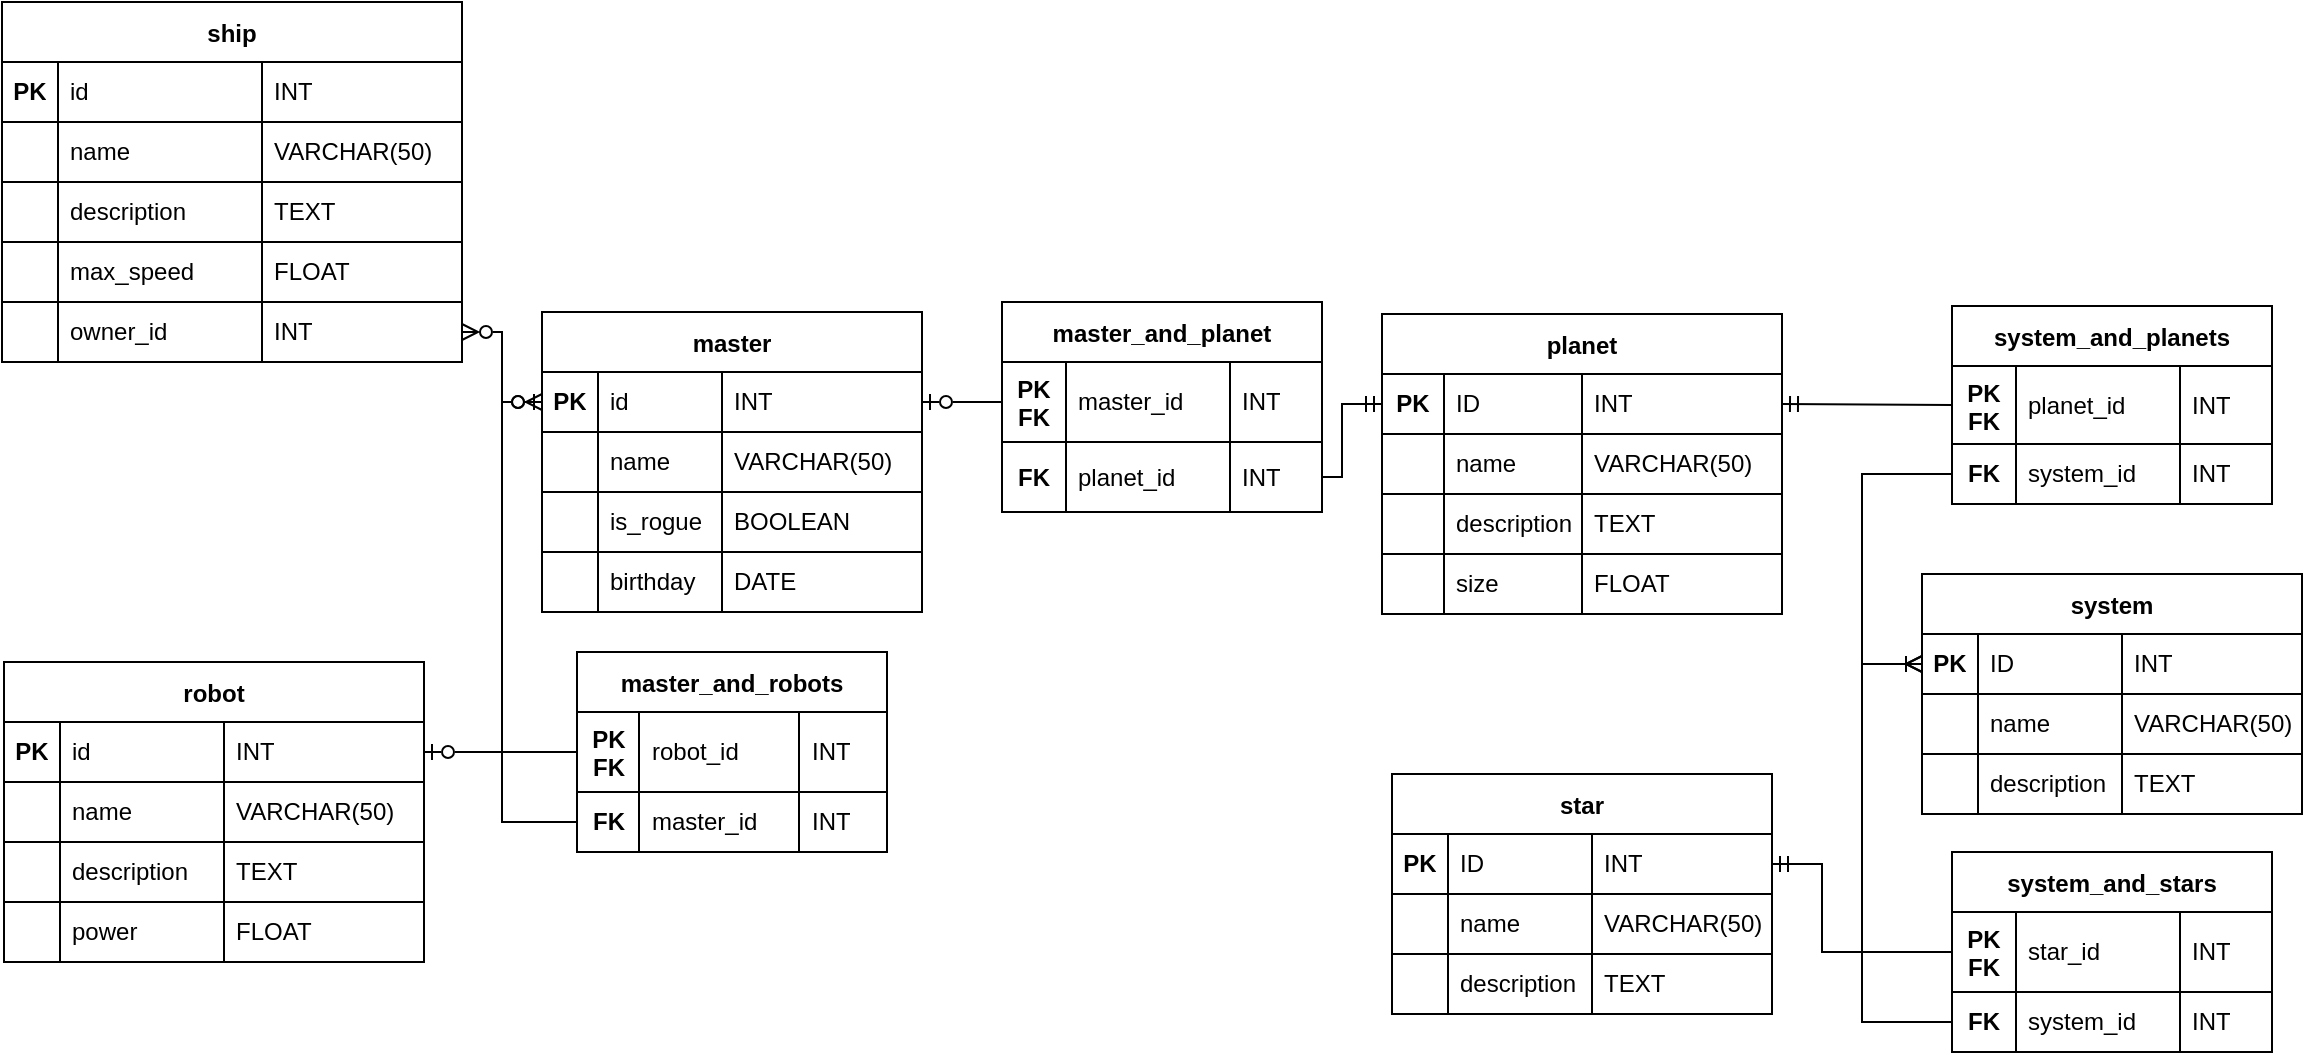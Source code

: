 <mxfile version="26.0.16">
  <diagram name="Страница — 1" id="Dyc9uZItvnkhbf1H31CV">
    <mxGraphModel dx="811" dy="464" grid="1" gridSize="10" guides="1" tooltips="1" connect="1" arrows="1" fold="1" page="1" pageScale="1" pageWidth="1169" pageHeight="827" math="0" shadow="0">
      <root>
        <mxCell id="0" />
        <mxCell id="1" parent="0" />
        <mxCell id="1ce1A6Kk2NcEtQcKMsXU-1" value="ship" style="shape=table;startSize=30;container=1;collapsible=0;childLayout=tableLayout;strokeColor=default;fontSize=12;fontStyle=1" vertex="1" parent="1">
          <mxGeometry x="10" y="135" width="230" height="180" as="geometry" />
        </mxCell>
        <mxCell id="1ce1A6Kk2NcEtQcKMsXU-2" value="" style="shape=tableRow;horizontal=0;startSize=0;swimlaneHead=0;swimlaneBody=0;strokeColor=inherit;top=0;left=0;bottom=0;right=0;collapsible=0;dropTarget=0;fillColor=none;points=[[0,0.5],[1,0.5]];portConstraint=eastwest;fontSize=16;" vertex="1" parent="1ce1A6Kk2NcEtQcKMsXU-1">
          <mxGeometry y="30" width="230" height="30" as="geometry" />
        </mxCell>
        <mxCell id="1ce1A6Kk2NcEtQcKMsXU-3" value="&lt;font&gt;&lt;b&gt;PK&lt;/b&gt;&lt;/font&gt;" style="shape=partialRectangle;html=1;whiteSpace=wrap;connectable=0;strokeColor=inherit;overflow=hidden;fillColor=none;top=0;left=0;bottom=0;right=0;pointerEvents=1;fontSize=12;align=center;spacing=6;" vertex="1" parent="1ce1A6Kk2NcEtQcKMsXU-2">
          <mxGeometry width="28" height="30" as="geometry">
            <mxRectangle width="28" height="30" as="alternateBounds" />
          </mxGeometry>
        </mxCell>
        <mxCell id="1ce1A6Kk2NcEtQcKMsXU-4" value="&lt;font&gt;id&lt;/font&gt;" style="shape=partialRectangle;html=1;whiteSpace=wrap;connectable=0;strokeColor=inherit;overflow=hidden;fillColor=none;top=0;left=0;bottom=0;right=0;pointerEvents=1;fontSize=12;align=left;spacingTop=0;spacing=6;" vertex="1" parent="1ce1A6Kk2NcEtQcKMsXU-2">
          <mxGeometry x="28" width="102" height="30" as="geometry">
            <mxRectangle width="102" height="30" as="alternateBounds" />
          </mxGeometry>
        </mxCell>
        <mxCell id="1ce1A6Kk2NcEtQcKMsXU-5" value="INT" style="shape=partialRectangle;html=1;whiteSpace=wrap;connectable=0;strokeColor=inherit;overflow=hidden;fillColor=none;top=0;left=0;bottom=0;right=0;pointerEvents=1;fontSize=12;align=left;spacing=6;" vertex="1" parent="1ce1A6Kk2NcEtQcKMsXU-2">
          <mxGeometry x="130" width="100" height="30" as="geometry">
            <mxRectangle width="100" height="30" as="alternateBounds" />
          </mxGeometry>
        </mxCell>
        <mxCell id="1ce1A6Kk2NcEtQcKMsXU-6" value="" style="shape=tableRow;horizontal=0;startSize=0;swimlaneHead=0;swimlaneBody=0;strokeColor=inherit;top=0;left=0;bottom=0;right=0;collapsible=0;dropTarget=0;fillColor=none;points=[[0,0.5],[1,0.5]];portConstraint=eastwest;fontSize=16;" vertex="1" parent="1ce1A6Kk2NcEtQcKMsXU-1">
          <mxGeometry y="60" width="230" height="30" as="geometry" />
        </mxCell>
        <mxCell id="1ce1A6Kk2NcEtQcKMsXU-7" value="" style="shape=partialRectangle;html=1;whiteSpace=wrap;connectable=0;strokeColor=inherit;overflow=hidden;fillColor=none;top=0;left=0;bottom=0;right=0;pointerEvents=1;fontSize=12;align=left;spacing=6;" vertex="1" parent="1ce1A6Kk2NcEtQcKMsXU-6">
          <mxGeometry width="28" height="30" as="geometry">
            <mxRectangle width="28" height="30" as="alternateBounds" />
          </mxGeometry>
        </mxCell>
        <mxCell id="1ce1A6Kk2NcEtQcKMsXU-8" value="name" style="shape=partialRectangle;html=1;whiteSpace=wrap;connectable=0;strokeColor=inherit;overflow=hidden;fillColor=none;top=0;left=0;bottom=0;right=0;pointerEvents=1;fontSize=12;align=left;spacing=6;" vertex="1" parent="1ce1A6Kk2NcEtQcKMsXU-6">
          <mxGeometry x="28" width="102" height="30" as="geometry">
            <mxRectangle width="102" height="30" as="alternateBounds" />
          </mxGeometry>
        </mxCell>
        <mxCell id="1ce1A6Kk2NcEtQcKMsXU-9" value="VARCHAR(50)" style="shape=partialRectangle;html=1;whiteSpace=wrap;connectable=0;strokeColor=inherit;overflow=hidden;fillColor=none;top=0;left=0;bottom=0;right=0;pointerEvents=1;fontSize=12;align=left;spacing=6;" vertex="1" parent="1ce1A6Kk2NcEtQcKMsXU-6">
          <mxGeometry x="130" width="100" height="30" as="geometry">
            <mxRectangle width="100" height="30" as="alternateBounds" />
          </mxGeometry>
        </mxCell>
        <mxCell id="1ce1A6Kk2NcEtQcKMsXU-10" value="" style="shape=tableRow;horizontal=0;startSize=0;swimlaneHead=0;swimlaneBody=0;strokeColor=inherit;top=0;left=0;bottom=0;right=0;collapsible=0;dropTarget=0;fillColor=none;points=[[0,0.5],[1,0.5]];portConstraint=eastwest;fontSize=16;" vertex="1" parent="1ce1A6Kk2NcEtQcKMsXU-1">
          <mxGeometry y="90" width="230" height="30" as="geometry" />
        </mxCell>
        <mxCell id="1ce1A6Kk2NcEtQcKMsXU-11" value="" style="shape=partialRectangle;html=1;whiteSpace=wrap;connectable=0;strokeColor=inherit;overflow=hidden;fillColor=none;top=0;left=0;bottom=0;right=0;pointerEvents=1;fontSize=12;align=left;spacing=6;" vertex="1" parent="1ce1A6Kk2NcEtQcKMsXU-10">
          <mxGeometry width="28" height="30" as="geometry">
            <mxRectangle width="28" height="30" as="alternateBounds" />
          </mxGeometry>
        </mxCell>
        <mxCell id="1ce1A6Kk2NcEtQcKMsXU-12" value="description" style="shape=partialRectangle;html=1;whiteSpace=wrap;connectable=0;strokeColor=inherit;overflow=hidden;fillColor=none;top=0;left=0;bottom=0;right=0;pointerEvents=1;fontSize=12;align=left;spacing=6;" vertex="1" parent="1ce1A6Kk2NcEtQcKMsXU-10">
          <mxGeometry x="28" width="102" height="30" as="geometry">
            <mxRectangle width="102" height="30" as="alternateBounds" />
          </mxGeometry>
        </mxCell>
        <mxCell id="1ce1A6Kk2NcEtQcKMsXU-13" value="TEXT" style="shape=partialRectangle;html=1;whiteSpace=wrap;connectable=0;strokeColor=inherit;overflow=hidden;fillColor=none;top=0;left=0;bottom=0;right=0;pointerEvents=1;fontSize=12;align=left;spacing=6;" vertex="1" parent="1ce1A6Kk2NcEtQcKMsXU-10">
          <mxGeometry x="130" width="100" height="30" as="geometry">
            <mxRectangle width="100" height="30" as="alternateBounds" />
          </mxGeometry>
        </mxCell>
        <mxCell id="1ce1A6Kk2NcEtQcKMsXU-14" style="shape=tableRow;horizontal=0;startSize=0;swimlaneHead=0;swimlaneBody=0;strokeColor=inherit;top=0;left=0;bottom=0;right=0;collapsible=0;dropTarget=0;fillColor=none;points=[[0,0.5],[1,0.5]];portConstraint=eastwest;fontSize=16;" vertex="1" parent="1ce1A6Kk2NcEtQcKMsXU-1">
          <mxGeometry y="120" width="230" height="30" as="geometry" />
        </mxCell>
        <mxCell id="1ce1A6Kk2NcEtQcKMsXU-15" style="shape=partialRectangle;html=1;whiteSpace=wrap;connectable=0;strokeColor=inherit;overflow=hidden;fillColor=none;top=0;left=0;bottom=0;right=0;pointerEvents=1;fontSize=12;align=left;spacing=6;" vertex="1" parent="1ce1A6Kk2NcEtQcKMsXU-14">
          <mxGeometry width="28" height="30" as="geometry">
            <mxRectangle width="28" height="30" as="alternateBounds" />
          </mxGeometry>
        </mxCell>
        <mxCell id="1ce1A6Kk2NcEtQcKMsXU-16" value="max_speed" style="shape=partialRectangle;html=1;whiteSpace=wrap;connectable=0;strokeColor=inherit;overflow=hidden;fillColor=none;top=0;left=0;bottom=0;right=0;pointerEvents=1;fontSize=12;align=left;spacing=6;" vertex="1" parent="1ce1A6Kk2NcEtQcKMsXU-14">
          <mxGeometry x="28" width="102" height="30" as="geometry">
            <mxRectangle width="102" height="30" as="alternateBounds" />
          </mxGeometry>
        </mxCell>
        <mxCell id="1ce1A6Kk2NcEtQcKMsXU-17" value="FLOAT" style="shape=partialRectangle;html=1;whiteSpace=wrap;connectable=0;strokeColor=inherit;overflow=hidden;fillColor=none;top=0;left=0;bottom=0;right=0;pointerEvents=1;fontSize=12;align=left;spacing=6;" vertex="1" parent="1ce1A6Kk2NcEtQcKMsXU-14">
          <mxGeometry x="130" width="100" height="30" as="geometry">
            <mxRectangle width="100" height="30" as="alternateBounds" />
          </mxGeometry>
        </mxCell>
        <mxCell id="1ce1A6Kk2NcEtQcKMsXU-188" style="shape=tableRow;horizontal=0;startSize=0;swimlaneHead=0;swimlaneBody=0;strokeColor=inherit;top=0;left=0;bottom=0;right=0;collapsible=0;dropTarget=0;fillColor=none;points=[[0,0.5],[1,0.5]];portConstraint=eastwest;fontSize=16;" vertex="1" parent="1ce1A6Kk2NcEtQcKMsXU-1">
          <mxGeometry y="150" width="230" height="30" as="geometry" />
        </mxCell>
        <mxCell id="1ce1A6Kk2NcEtQcKMsXU-189" style="shape=partialRectangle;html=1;whiteSpace=wrap;connectable=0;strokeColor=inherit;overflow=hidden;fillColor=none;top=0;left=0;bottom=0;right=0;pointerEvents=1;fontSize=12;align=left;spacing=6;" vertex="1" parent="1ce1A6Kk2NcEtQcKMsXU-188">
          <mxGeometry width="28" height="30" as="geometry">
            <mxRectangle width="28" height="30" as="alternateBounds" />
          </mxGeometry>
        </mxCell>
        <mxCell id="1ce1A6Kk2NcEtQcKMsXU-190" value="owner_id" style="shape=partialRectangle;html=1;whiteSpace=wrap;connectable=0;strokeColor=inherit;overflow=hidden;fillColor=none;top=0;left=0;bottom=0;right=0;pointerEvents=1;fontSize=12;align=left;spacing=6;" vertex="1" parent="1ce1A6Kk2NcEtQcKMsXU-188">
          <mxGeometry x="28" width="102" height="30" as="geometry">
            <mxRectangle width="102" height="30" as="alternateBounds" />
          </mxGeometry>
        </mxCell>
        <mxCell id="1ce1A6Kk2NcEtQcKMsXU-191" value="INT" style="shape=partialRectangle;html=1;whiteSpace=wrap;connectable=0;strokeColor=inherit;overflow=hidden;fillColor=none;top=0;left=0;bottom=0;right=0;pointerEvents=1;fontSize=12;align=left;spacing=6;" vertex="1" parent="1ce1A6Kk2NcEtQcKMsXU-188">
          <mxGeometry x="130" width="100" height="30" as="geometry">
            <mxRectangle width="100" height="30" as="alternateBounds" />
          </mxGeometry>
        </mxCell>
        <mxCell id="1ce1A6Kk2NcEtQcKMsXU-19" value="robot" style="shape=table;startSize=30;container=1;collapsible=0;childLayout=tableLayout;strokeColor=default;fontSize=12;fontStyle=1" vertex="1" parent="1">
          <mxGeometry x="11" y="465" width="210" height="150" as="geometry" />
        </mxCell>
        <mxCell id="1ce1A6Kk2NcEtQcKMsXU-20" value="" style="shape=tableRow;horizontal=0;startSize=0;swimlaneHead=0;swimlaneBody=0;strokeColor=inherit;top=0;left=0;bottom=0;right=0;collapsible=0;dropTarget=0;fillColor=none;points=[[0,0.5],[1,0.5]];portConstraint=eastwest;fontSize=16;" vertex="1" parent="1ce1A6Kk2NcEtQcKMsXU-19">
          <mxGeometry y="30" width="210" height="30" as="geometry" />
        </mxCell>
        <mxCell id="1ce1A6Kk2NcEtQcKMsXU-21" value="&lt;font&gt;&lt;b&gt;PK&lt;/b&gt;&lt;/font&gt;" style="shape=partialRectangle;html=1;whiteSpace=wrap;connectable=0;strokeColor=inherit;overflow=hidden;fillColor=none;top=0;left=0;bottom=0;right=0;pointerEvents=1;fontSize=12;align=center;spacing=6;" vertex="1" parent="1ce1A6Kk2NcEtQcKMsXU-20">
          <mxGeometry width="28" height="30" as="geometry">
            <mxRectangle width="28" height="30" as="alternateBounds" />
          </mxGeometry>
        </mxCell>
        <mxCell id="1ce1A6Kk2NcEtQcKMsXU-22" value="&lt;font&gt;id&lt;/font&gt;" style="shape=partialRectangle;html=1;whiteSpace=wrap;connectable=0;strokeColor=inherit;overflow=hidden;fillColor=none;top=0;left=0;bottom=0;right=0;pointerEvents=1;fontSize=12;align=left;spacingTop=0;spacing=6;" vertex="1" parent="1ce1A6Kk2NcEtQcKMsXU-20">
          <mxGeometry x="28" width="82" height="30" as="geometry">
            <mxRectangle width="82" height="30" as="alternateBounds" />
          </mxGeometry>
        </mxCell>
        <mxCell id="1ce1A6Kk2NcEtQcKMsXU-23" value="INT" style="shape=partialRectangle;html=1;whiteSpace=wrap;connectable=0;strokeColor=inherit;overflow=hidden;fillColor=none;top=0;left=0;bottom=0;right=0;pointerEvents=1;fontSize=12;align=left;spacing=6;" vertex="1" parent="1ce1A6Kk2NcEtQcKMsXU-20">
          <mxGeometry x="110" width="100" height="30" as="geometry">
            <mxRectangle width="100" height="30" as="alternateBounds" />
          </mxGeometry>
        </mxCell>
        <mxCell id="1ce1A6Kk2NcEtQcKMsXU-24" value="" style="shape=tableRow;horizontal=0;startSize=0;swimlaneHead=0;swimlaneBody=0;strokeColor=inherit;top=0;left=0;bottom=0;right=0;collapsible=0;dropTarget=0;fillColor=none;points=[[0,0.5],[1,0.5]];portConstraint=eastwest;fontSize=16;" vertex="1" parent="1ce1A6Kk2NcEtQcKMsXU-19">
          <mxGeometry y="60" width="210" height="30" as="geometry" />
        </mxCell>
        <mxCell id="1ce1A6Kk2NcEtQcKMsXU-25" value="" style="shape=partialRectangle;html=1;whiteSpace=wrap;connectable=0;strokeColor=inherit;overflow=hidden;fillColor=none;top=0;left=0;bottom=0;right=0;pointerEvents=1;fontSize=12;align=left;spacing=6;" vertex="1" parent="1ce1A6Kk2NcEtQcKMsXU-24">
          <mxGeometry width="28" height="30" as="geometry">
            <mxRectangle width="28" height="30" as="alternateBounds" />
          </mxGeometry>
        </mxCell>
        <mxCell id="1ce1A6Kk2NcEtQcKMsXU-26" value="name" style="shape=partialRectangle;html=1;whiteSpace=wrap;connectable=0;strokeColor=inherit;overflow=hidden;fillColor=none;top=0;left=0;bottom=0;right=0;pointerEvents=1;fontSize=12;align=left;spacing=6;" vertex="1" parent="1ce1A6Kk2NcEtQcKMsXU-24">
          <mxGeometry x="28" width="82" height="30" as="geometry">
            <mxRectangle width="82" height="30" as="alternateBounds" />
          </mxGeometry>
        </mxCell>
        <mxCell id="1ce1A6Kk2NcEtQcKMsXU-27" value="VARCHAR(50)" style="shape=partialRectangle;html=1;whiteSpace=wrap;connectable=0;strokeColor=inherit;overflow=hidden;fillColor=none;top=0;left=0;bottom=0;right=0;pointerEvents=1;fontSize=12;align=left;spacing=6;" vertex="1" parent="1ce1A6Kk2NcEtQcKMsXU-24">
          <mxGeometry x="110" width="100" height="30" as="geometry">
            <mxRectangle width="100" height="30" as="alternateBounds" />
          </mxGeometry>
        </mxCell>
        <mxCell id="1ce1A6Kk2NcEtQcKMsXU-28" value="" style="shape=tableRow;horizontal=0;startSize=0;swimlaneHead=0;swimlaneBody=0;strokeColor=inherit;top=0;left=0;bottom=0;right=0;collapsible=0;dropTarget=0;fillColor=none;points=[[0,0.5],[1,0.5]];portConstraint=eastwest;fontSize=16;" vertex="1" parent="1ce1A6Kk2NcEtQcKMsXU-19">
          <mxGeometry y="90" width="210" height="30" as="geometry" />
        </mxCell>
        <mxCell id="1ce1A6Kk2NcEtQcKMsXU-29" value="" style="shape=partialRectangle;html=1;whiteSpace=wrap;connectable=0;strokeColor=inherit;overflow=hidden;fillColor=none;top=0;left=0;bottom=0;right=0;pointerEvents=1;fontSize=12;align=left;spacing=6;" vertex="1" parent="1ce1A6Kk2NcEtQcKMsXU-28">
          <mxGeometry width="28" height="30" as="geometry">
            <mxRectangle width="28" height="30" as="alternateBounds" />
          </mxGeometry>
        </mxCell>
        <mxCell id="1ce1A6Kk2NcEtQcKMsXU-30" value="description" style="shape=partialRectangle;html=1;whiteSpace=wrap;connectable=0;strokeColor=inherit;overflow=hidden;fillColor=none;top=0;left=0;bottom=0;right=0;pointerEvents=1;fontSize=12;align=left;spacing=6;" vertex="1" parent="1ce1A6Kk2NcEtQcKMsXU-28">
          <mxGeometry x="28" width="82" height="30" as="geometry">
            <mxRectangle width="82" height="30" as="alternateBounds" />
          </mxGeometry>
        </mxCell>
        <mxCell id="1ce1A6Kk2NcEtQcKMsXU-31" value="TEXT" style="shape=partialRectangle;html=1;whiteSpace=wrap;connectable=0;strokeColor=inherit;overflow=hidden;fillColor=none;top=0;left=0;bottom=0;right=0;pointerEvents=1;fontSize=12;align=left;spacing=6;" vertex="1" parent="1ce1A6Kk2NcEtQcKMsXU-28">
          <mxGeometry x="110" width="100" height="30" as="geometry">
            <mxRectangle width="100" height="30" as="alternateBounds" />
          </mxGeometry>
        </mxCell>
        <mxCell id="1ce1A6Kk2NcEtQcKMsXU-32" style="shape=tableRow;horizontal=0;startSize=0;swimlaneHead=0;swimlaneBody=0;strokeColor=inherit;top=0;left=0;bottom=0;right=0;collapsible=0;dropTarget=0;fillColor=none;points=[[0,0.5],[1,0.5]];portConstraint=eastwest;fontSize=16;" vertex="1" parent="1ce1A6Kk2NcEtQcKMsXU-19">
          <mxGeometry y="120" width="210" height="30" as="geometry" />
        </mxCell>
        <mxCell id="1ce1A6Kk2NcEtQcKMsXU-33" style="shape=partialRectangle;html=1;whiteSpace=wrap;connectable=0;strokeColor=inherit;overflow=hidden;fillColor=none;top=0;left=0;bottom=0;right=0;pointerEvents=1;fontSize=12;align=left;spacing=6;" vertex="1" parent="1ce1A6Kk2NcEtQcKMsXU-32">
          <mxGeometry width="28" height="30" as="geometry">
            <mxRectangle width="28" height="30" as="alternateBounds" />
          </mxGeometry>
        </mxCell>
        <mxCell id="1ce1A6Kk2NcEtQcKMsXU-34" value="power" style="shape=partialRectangle;html=1;whiteSpace=wrap;connectable=0;strokeColor=inherit;overflow=hidden;fillColor=none;top=0;left=0;bottom=0;right=0;pointerEvents=1;fontSize=12;align=left;spacing=6;" vertex="1" parent="1ce1A6Kk2NcEtQcKMsXU-32">
          <mxGeometry x="28" width="82" height="30" as="geometry">
            <mxRectangle width="82" height="30" as="alternateBounds" />
          </mxGeometry>
        </mxCell>
        <mxCell id="1ce1A6Kk2NcEtQcKMsXU-35" value="FLOAT" style="shape=partialRectangle;html=1;whiteSpace=wrap;connectable=0;strokeColor=inherit;overflow=hidden;fillColor=none;top=0;left=0;bottom=0;right=0;pointerEvents=1;fontSize=12;align=left;spacing=6;" vertex="1" parent="1ce1A6Kk2NcEtQcKMsXU-32">
          <mxGeometry x="110" width="100" height="30" as="geometry">
            <mxRectangle width="100" height="30" as="alternateBounds" />
          </mxGeometry>
        </mxCell>
        <mxCell id="1ce1A6Kk2NcEtQcKMsXU-38" value="master" style="shape=table;startSize=30;container=1;collapsible=0;childLayout=tableLayout;strokeColor=default;fontSize=12;fontStyle=1" vertex="1" parent="1">
          <mxGeometry x="280" y="290" width="190" height="150" as="geometry" />
        </mxCell>
        <mxCell id="1ce1A6Kk2NcEtQcKMsXU-39" value="" style="shape=tableRow;horizontal=0;startSize=0;swimlaneHead=0;swimlaneBody=0;strokeColor=inherit;top=0;left=0;bottom=0;right=0;collapsible=0;dropTarget=0;fillColor=none;points=[[0,0.5],[1,0.5]];portConstraint=eastwest;fontSize=16;" vertex="1" parent="1ce1A6Kk2NcEtQcKMsXU-38">
          <mxGeometry y="30" width="190" height="30" as="geometry" />
        </mxCell>
        <mxCell id="1ce1A6Kk2NcEtQcKMsXU-40" value="&lt;font&gt;&lt;span&gt;PK&lt;/span&gt;&lt;/font&gt;" style="shape=partialRectangle;html=1;whiteSpace=wrap;connectable=0;strokeColor=inherit;overflow=hidden;fillColor=none;top=0;left=0;bottom=0;right=0;pointerEvents=1;fontSize=12;align=center;spacing=6;fontStyle=1" vertex="1" parent="1ce1A6Kk2NcEtQcKMsXU-39">
          <mxGeometry width="28" height="30" as="geometry">
            <mxRectangle width="28" height="30" as="alternateBounds" />
          </mxGeometry>
        </mxCell>
        <mxCell id="1ce1A6Kk2NcEtQcKMsXU-41" value="&lt;font&gt;id&lt;/font&gt;" style="shape=partialRectangle;html=1;whiteSpace=wrap;connectable=0;strokeColor=inherit;overflow=hidden;fillColor=none;top=0;left=0;bottom=0;right=0;pointerEvents=1;fontSize=12;align=left;spacingTop=0;spacing=6;" vertex="1" parent="1ce1A6Kk2NcEtQcKMsXU-39">
          <mxGeometry x="28" width="62" height="30" as="geometry">
            <mxRectangle width="62" height="30" as="alternateBounds" />
          </mxGeometry>
        </mxCell>
        <mxCell id="1ce1A6Kk2NcEtQcKMsXU-42" value="INT" style="shape=partialRectangle;html=1;whiteSpace=wrap;connectable=0;strokeColor=inherit;overflow=hidden;fillColor=none;top=0;left=0;bottom=0;right=0;pointerEvents=1;fontSize=12;align=left;spacing=6;" vertex="1" parent="1ce1A6Kk2NcEtQcKMsXU-39">
          <mxGeometry x="90" width="100" height="30" as="geometry">
            <mxRectangle width="100" height="30" as="alternateBounds" />
          </mxGeometry>
        </mxCell>
        <mxCell id="1ce1A6Kk2NcEtQcKMsXU-43" value="" style="shape=tableRow;horizontal=0;startSize=0;swimlaneHead=0;swimlaneBody=0;strokeColor=inherit;top=0;left=0;bottom=0;right=0;collapsible=0;dropTarget=0;fillColor=none;points=[[0,0.5],[1,0.5]];portConstraint=eastwest;fontSize=16;" vertex="1" parent="1ce1A6Kk2NcEtQcKMsXU-38">
          <mxGeometry y="60" width="190" height="30" as="geometry" />
        </mxCell>
        <mxCell id="1ce1A6Kk2NcEtQcKMsXU-44" value="" style="shape=partialRectangle;html=1;whiteSpace=wrap;connectable=0;strokeColor=inherit;overflow=hidden;fillColor=none;top=0;left=0;bottom=0;right=0;pointerEvents=1;fontSize=12;align=left;spacing=6;" vertex="1" parent="1ce1A6Kk2NcEtQcKMsXU-43">
          <mxGeometry width="28" height="30" as="geometry">
            <mxRectangle width="28" height="30" as="alternateBounds" />
          </mxGeometry>
        </mxCell>
        <mxCell id="1ce1A6Kk2NcEtQcKMsXU-45" value="name" style="shape=partialRectangle;html=1;whiteSpace=wrap;connectable=0;strokeColor=inherit;overflow=hidden;fillColor=none;top=0;left=0;bottom=0;right=0;pointerEvents=1;fontSize=12;align=left;spacing=6;" vertex="1" parent="1ce1A6Kk2NcEtQcKMsXU-43">
          <mxGeometry x="28" width="62" height="30" as="geometry">
            <mxRectangle width="62" height="30" as="alternateBounds" />
          </mxGeometry>
        </mxCell>
        <mxCell id="1ce1A6Kk2NcEtQcKMsXU-46" value="VARCHAR(50)" style="shape=partialRectangle;html=1;whiteSpace=wrap;connectable=0;strokeColor=inherit;overflow=hidden;fillColor=none;top=0;left=0;bottom=0;right=0;pointerEvents=1;fontSize=12;align=left;spacing=6;" vertex="1" parent="1ce1A6Kk2NcEtQcKMsXU-43">
          <mxGeometry x="90" width="100" height="30" as="geometry">
            <mxRectangle width="100" height="30" as="alternateBounds" />
          </mxGeometry>
        </mxCell>
        <mxCell id="1ce1A6Kk2NcEtQcKMsXU-47" value="" style="shape=tableRow;horizontal=0;startSize=0;swimlaneHead=0;swimlaneBody=0;strokeColor=inherit;top=0;left=0;bottom=0;right=0;collapsible=0;dropTarget=0;fillColor=none;points=[[0,0.5],[1,0.5]];portConstraint=eastwest;fontSize=16;" vertex="1" parent="1ce1A6Kk2NcEtQcKMsXU-38">
          <mxGeometry y="90" width="190" height="30" as="geometry" />
        </mxCell>
        <mxCell id="1ce1A6Kk2NcEtQcKMsXU-48" value="" style="shape=partialRectangle;html=1;whiteSpace=wrap;connectable=0;strokeColor=inherit;overflow=hidden;fillColor=none;top=0;left=0;bottom=0;right=0;pointerEvents=1;fontSize=12;align=left;spacing=6;" vertex="1" parent="1ce1A6Kk2NcEtQcKMsXU-47">
          <mxGeometry width="28" height="30" as="geometry">
            <mxRectangle width="28" height="30" as="alternateBounds" />
          </mxGeometry>
        </mxCell>
        <mxCell id="1ce1A6Kk2NcEtQcKMsXU-49" value="is_rogue" style="shape=partialRectangle;html=1;whiteSpace=wrap;connectable=0;strokeColor=inherit;overflow=hidden;fillColor=none;top=0;left=0;bottom=0;right=0;pointerEvents=1;fontSize=12;align=left;spacing=6;" vertex="1" parent="1ce1A6Kk2NcEtQcKMsXU-47">
          <mxGeometry x="28" width="62" height="30" as="geometry">
            <mxRectangle width="62" height="30" as="alternateBounds" />
          </mxGeometry>
        </mxCell>
        <mxCell id="1ce1A6Kk2NcEtQcKMsXU-50" value="BOOLEAN" style="shape=partialRectangle;html=1;whiteSpace=wrap;connectable=0;strokeColor=inherit;overflow=hidden;fillColor=none;top=0;left=0;bottom=0;right=0;pointerEvents=1;fontSize=12;align=left;spacing=6;" vertex="1" parent="1ce1A6Kk2NcEtQcKMsXU-47">
          <mxGeometry x="90" width="100" height="30" as="geometry">
            <mxRectangle width="100" height="30" as="alternateBounds" />
          </mxGeometry>
        </mxCell>
        <mxCell id="1ce1A6Kk2NcEtQcKMsXU-51" style="shape=tableRow;horizontal=0;startSize=0;swimlaneHead=0;swimlaneBody=0;strokeColor=inherit;top=0;left=0;bottom=0;right=0;collapsible=0;dropTarget=0;fillColor=none;points=[[0,0.5],[1,0.5]];portConstraint=eastwest;fontSize=16;" vertex="1" parent="1ce1A6Kk2NcEtQcKMsXU-38">
          <mxGeometry y="120" width="190" height="30" as="geometry" />
        </mxCell>
        <mxCell id="1ce1A6Kk2NcEtQcKMsXU-52" style="shape=partialRectangle;html=1;whiteSpace=wrap;connectable=0;strokeColor=inherit;overflow=hidden;fillColor=none;top=0;left=0;bottom=0;right=0;pointerEvents=1;fontSize=12;align=left;spacing=6;" vertex="1" parent="1ce1A6Kk2NcEtQcKMsXU-51">
          <mxGeometry width="28" height="30" as="geometry">
            <mxRectangle width="28" height="30" as="alternateBounds" />
          </mxGeometry>
        </mxCell>
        <mxCell id="1ce1A6Kk2NcEtQcKMsXU-53" value="birthday" style="shape=partialRectangle;html=1;whiteSpace=wrap;connectable=0;strokeColor=inherit;overflow=hidden;fillColor=none;top=0;left=0;bottom=0;right=0;pointerEvents=1;fontSize=12;align=left;spacing=6;" vertex="1" parent="1ce1A6Kk2NcEtQcKMsXU-51">
          <mxGeometry x="28" width="62" height="30" as="geometry">
            <mxRectangle width="62" height="30" as="alternateBounds" />
          </mxGeometry>
        </mxCell>
        <mxCell id="1ce1A6Kk2NcEtQcKMsXU-54" value="DATE" style="shape=partialRectangle;html=1;whiteSpace=wrap;connectable=0;strokeColor=inherit;overflow=hidden;fillColor=none;top=0;left=0;bottom=0;right=0;pointerEvents=1;fontSize=12;align=left;spacing=6;" vertex="1" parent="1ce1A6Kk2NcEtQcKMsXU-51">
          <mxGeometry x="90" width="100" height="30" as="geometry">
            <mxRectangle width="100" height="30" as="alternateBounds" />
          </mxGeometry>
        </mxCell>
        <mxCell id="1ce1A6Kk2NcEtQcKMsXU-57" value="system" style="shape=table;startSize=30;container=1;collapsible=0;childLayout=tableLayout;strokeColor=default;fontSize=12;fontStyle=1" vertex="1" parent="1">
          <mxGeometry x="970" y="421" width="190" height="120" as="geometry" />
        </mxCell>
        <mxCell id="1ce1A6Kk2NcEtQcKMsXU-58" value="" style="shape=tableRow;horizontal=0;startSize=0;swimlaneHead=0;swimlaneBody=0;strokeColor=inherit;top=0;left=0;bottom=0;right=0;collapsible=0;dropTarget=0;fillColor=none;points=[[0,0.5],[1,0.5]];portConstraint=eastwest;fontSize=16;" vertex="1" parent="1ce1A6Kk2NcEtQcKMsXU-57">
          <mxGeometry y="30" width="190" height="30" as="geometry" />
        </mxCell>
        <mxCell id="1ce1A6Kk2NcEtQcKMsXU-59" value="&lt;font&gt;&lt;span&gt;PK&lt;/span&gt;&lt;/font&gt;" style="shape=partialRectangle;html=1;whiteSpace=wrap;connectable=0;strokeColor=inherit;overflow=hidden;fillColor=none;top=0;left=0;bottom=0;right=0;pointerEvents=1;fontSize=12;align=center;spacing=6;fontStyle=1" vertex="1" parent="1ce1A6Kk2NcEtQcKMsXU-58">
          <mxGeometry width="28" height="30" as="geometry">
            <mxRectangle width="28" height="30" as="alternateBounds" />
          </mxGeometry>
        </mxCell>
        <mxCell id="1ce1A6Kk2NcEtQcKMsXU-60" value="&lt;font&gt;ID&lt;/font&gt;" style="shape=partialRectangle;html=1;whiteSpace=wrap;connectable=0;strokeColor=inherit;overflow=hidden;fillColor=none;top=0;left=0;bottom=0;right=0;pointerEvents=1;fontSize=12;align=left;spacingTop=0;spacing=6;" vertex="1" parent="1ce1A6Kk2NcEtQcKMsXU-58">
          <mxGeometry x="28" width="72" height="30" as="geometry">
            <mxRectangle width="72" height="30" as="alternateBounds" />
          </mxGeometry>
        </mxCell>
        <mxCell id="1ce1A6Kk2NcEtQcKMsXU-61" value="INT" style="shape=partialRectangle;html=1;whiteSpace=wrap;connectable=0;strokeColor=inherit;overflow=hidden;fillColor=none;top=0;left=0;bottom=0;right=0;pointerEvents=1;fontSize=12;align=left;spacing=6;" vertex="1" parent="1ce1A6Kk2NcEtQcKMsXU-58">
          <mxGeometry x="100" width="90" height="30" as="geometry">
            <mxRectangle width="90" height="30" as="alternateBounds" />
          </mxGeometry>
        </mxCell>
        <mxCell id="1ce1A6Kk2NcEtQcKMsXU-62" value="" style="shape=tableRow;horizontal=0;startSize=0;swimlaneHead=0;swimlaneBody=0;strokeColor=inherit;top=0;left=0;bottom=0;right=0;collapsible=0;dropTarget=0;fillColor=none;points=[[0,0.5],[1,0.5]];portConstraint=eastwest;fontSize=16;" vertex="1" parent="1ce1A6Kk2NcEtQcKMsXU-57">
          <mxGeometry y="60" width="190" height="30" as="geometry" />
        </mxCell>
        <mxCell id="1ce1A6Kk2NcEtQcKMsXU-63" value="" style="shape=partialRectangle;html=1;whiteSpace=wrap;connectable=0;strokeColor=inherit;overflow=hidden;fillColor=none;top=0;left=0;bottom=0;right=0;pointerEvents=1;fontSize=12;align=left;spacing=6;" vertex="1" parent="1ce1A6Kk2NcEtQcKMsXU-62">
          <mxGeometry width="28" height="30" as="geometry">
            <mxRectangle width="28" height="30" as="alternateBounds" />
          </mxGeometry>
        </mxCell>
        <mxCell id="1ce1A6Kk2NcEtQcKMsXU-64" value="name" style="shape=partialRectangle;html=1;whiteSpace=wrap;connectable=0;strokeColor=inherit;overflow=hidden;fillColor=none;top=0;left=0;bottom=0;right=0;pointerEvents=1;fontSize=12;align=left;spacing=6;" vertex="1" parent="1ce1A6Kk2NcEtQcKMsXU-62">
          <mxGeometry x="28" width="72" height="30" as="geometry">
            <mxRectangle width="72" height="30" as="alternateBounds" />
          </mxGeometry>
        </mxCell>
        <mxCell id="1ce1A6Kk2NcEtQcKMsXU-65" value="VARCHAR(50)" style="shape=partialRectangle;html=1;whiteSpace=wrap;connectable=0;strokeColor=inherit;overflow=hidden;fillColor=none;top=0;left=0;bottom=0;right=0;pointerEvents=1;fontSize=12;align=left;spacing=6;" vertex="1" parent="1ce1A6Kk2NcEtQcKMsXU-62">
          <mxGeometry x="100" width="90" height="30" as="geometry">
            <mxRectangle width="90" height="30" as="alternateBounds" />
          </mxGeometry>
        </mxCell>
        <mxCell id="1ce1A6Kk2NcEtQcKMsXU-66" value="" style="shape=tableRow;horizontal=0;startSize=0;swimlaneHead=0;swimlaneBody=0;strokeColor=inherit;top=0;left=0;bottom=0;right=0;collapsible=0;dropTarget=0;fillColor=none;points=[[0,0.5],[1,0.5]];portConstraint=eastwest;fontSize=16;" vertex="1" parent="1ce1A6Kk2NcEtQcKMsXU-57">
          <mxGeometry y="90" width="190" height="30" as="geometry" />
        </mxCell>
        <mxCell id="1ce1A6Kk2NcEtQcKMsXU-67" value="" style="shape=partialRectangle;html=1;whiteSpace=wrap;connectable=0;strokeColor=inherit;overflow=hidden;fillColor=none;top=0;left=0;bottom=0;right=0;pointerEvents=1;fontSize=12;align=left;spacing=6;" vertex="1" parent="1ce1A6Kk2NcEtQcKMsXU-66">
          <mxGeometry width="28" height="30" as="geometry">
            <mxRectangle width="28" height="30" as="alternateBounds" />
          </mxGeometry>
        </mxCell>
        <mxCell id="1ce1A6Kk2NcEtQcKMsXU-68" value="description" style="shape=partialRectangle;html=1;whiteSpace=wrap;connectable=0;strokeColor=inherit;overflow=hidden;fillColor=none;top=0;left=0;bottom=0;right=0;pointerEvents=1;fontSize=12;align=left;spacing=6;" vertex="1" parent="1ce1A6Kk2NcEtQcKMsXU-66">
          <mxGeometry x="28" width="72" height="30" as="geometry">
            <mxRectangle width="72" height="30" as="alternateBounds" />
          </mxGeometry>
        </mxCell>
        <mxCell id="1ce1A6Kk2NcEtQcKMsXU-69" value="TEXT" style="shape=partialRectangle;html=1;whiteSpace=wrap;connectable=0;strokeColor=inherit;overflow=hidden;fillColor=none;top=0;left=0;bottom=0;right=0;pointerEvents=1;fontSize=12;align=left;spacing=6;" vertex="1" parent="1ce1A6Kk2NcEtQcKMsXU-66">
          <mxGeometry x="100" width="90" height="30" as="geometry">
            <mxRectangle width="90" height="30" as="alternateBounds" />
          </mxGeometry>
        </mxCell>
        <mxCell id="1ce1A6Kk2NcEtQcKMsXU-70" value="planet" style="shape=table;startSize=30;container=1;collapsible=0;childLayout=tableLayout;strokeColor=default;fontSize=12;fontStyle=1" vertex="1" parent="1">
          <mxGeometry x="700" y="291" width="200" height="150" as="geometry" />
        </mxCell>
        <mxCell id="1ce1A6Kk2NcEtQcKMsXU-71" value="" style="shape=tableRow;horizontal=0;startSize=0;swimlaneHead=0;swimlaneBody=0;strokeColor=inherit;top=0;left=0;bottom=0;right=0;collapsible=0;dropTarget=0;fillColor=none;points=[[0,0.5],[1,0.5]];portConstraint=eastwest;fontSize=16;" vertex="1" parent="1ce1A6Kk2NcEtQcKMsXU-70">
          <mxGeometry y="30" width="200" height="30" as="geometry" />
        </mxCell>
        <mxCell id="1ce1A6Kk2NcEtQcKMsXU-72" value="&lt;font&gt;&lt;span&gt;PK&lt;/span&gt;&lt;/font&gt;" style="shape=partialRectangle;html=1;whiteSpace=wrap;connectable=0;strokeColor=inherit;overflow=hidden;fillColor=none;top=0;left=0;bottom=0;right=0;pointerEvents=1;fontSize=12;align=center;spacing=6;fontStyle=1" vertex="1" parent="1ce1A6Kk2NcEtQcKMsXU-71">
          <mxGeometry width="31" height="30" as="geometry">
            <mxRectangle width="31" height="30" as="alternateBounds" />
          </mxGeometry>
        </mxCell>
        <mxCell id="1ce1A6Kk2NcEtQcKMsXU-73" value="&lt;font&gt;ID&lt;/font&gt;" style="shape=partialRectangle;html=1;whiteSpace=wrap;connectable=0;strokeColor=inherit;overflow=hidden;fillColor=none;top=0;left=0;bottom=0;right=0;pointerEvents=1;fontSize=12;align=left;spacingTop=0;spacing=6;" vertex="1" parent="1ce1A6Kk2NcEtQcKMsXU-71">
          <mxGeometry x="31" width="69" height="30" as="geometry">
            <mxRectangle width="69" height="30" as="alternateBounds" />
          </mxGeometry>
        </mxCell>
        <mxCell id="1ce1A6Kk2NcEtQcKMsXU-74" value="INT" style="shape=partialRectangle;html=1;whiteSpace=wrap;connectable=0;strokeColor=inherit;overflow=hidden;fillColor=none;top=0;left=0;bottom=0;right=0;pointerEvents=1;fontSize=12;align=left;spacing=6;" vertex="1" parent="1ce1A6Kk2NcEtQcKMsXU-71">
          <mxGeometry x="100" width="100" height="30" as="geometry">
            <mxRectangle width="100" height="30" as="alternateBounds" />
          </mxGeometry>
        </mxCell>
        <mxCell id="1ce1A6Kk2NcEtQcKMsXU-75" value="" style="shape=tableRow;horizontal=0;startSize=0;swimlaneHead=0;swimlaneBody=0;strokeColor=inherit;top=0;left=0;bottom=0;right=0;collapsible=0;dropTarget=0;fillColor=none;points=[[0,0.5],[1,0.5]];portConstraint=eastwest;fontSize=16;" vertex="1" parent="1ce1A6Kk2NcEtQcKMsXU-70">
          <mxGeometry y="60" width="200" height="30" as="geometry" />
        </mxCell>
        <mxCell id="1ce1A6Kk2NcEtQcKMsXU-76" value="" style="shape=partialRectangle;html=1;whiteSpace=wrap;connectable=0;strokeColor=inherit;overflow=hidden;fillColor=none;top=0;left=0;bottom=0;right=0;pointerEvents=1;fontSize=12;align=left;spacing=6;" vertex="1" parent="1ce1A6Kk2NcEtQcKMsXU-75">
          <mxGeometry width="31" height="30" as="geometry">
            <mxRectangle width="31" height="30" as="alternateBounds" />
          </mxGeometry>
        </mxCell>
        <mxCell id="1ce1A6Kk2NcEtQcKMsXU-77" value="name" style="shape=partialRectangle;html=1;whiteSpace=wrap;connectable=0;strokeColor=inherit;overflow=hidden;fillColor=none;top=0;left=0;bottom=0;right=0;pointerEvents=1;fontSize=12;align=left;spacing=6;" vertex="1" parent="1ce1A6Kk2NcEtQcKMsXU-75">
          <mxGeometry x="31" width="69" height="30" as="geometry">
            <mxRectangle width="69" height="30" as="alternateBounds" />
          </mxGeometry>
        </mxCell>
        <mxCell id="1ce1A6Kk2NcEtQcKMsXU-78" value="VARCHAR(50)" style="shape=partialRectangle;html=1;whiteSpace=wrap;connectable=0;strokeColor=inherit;overflow=hidden;fillColor=none;top=0;left=0;bottom=0;right=0;pointerEvents=1;fontSize=12;align=left;spacing=6;" vertex="1" parent="1ce1A6Kk2NcEtQcKMsXU-75">
          <mxGeometry x="100" width="100" height="30" as="geometry">
            <mxRectangle width="100" height="30" as="alternateBounds" />
          </mxGeometry>
        </mxCell>
        <mxCell id="1ce1A6Kk2NcEtQcKMsXU-79" value="" style="shape=tableRow;horizontal=0;startSize=0;swimlaneHead=0;swimlaneBody=0;strokeColor=inherit;top=0;left=0;bottom=0;right=0;collapsible=0;dropTarget=0;fillColor=none;points=[[0,0.5],[1,0.5]];portConstraint=eastwest;fontSize=16;" vertex="1" parent="1ce1A6Kk2NcEtQcKMsXU-70">
          <mxGeometry y="90" width="200" height="30" as="geometry" />
        </mxCell>
        <mxCell id="1ce1A6Kk2NcEtQcKMsXU-80" value="" style="shape=partialRectangle;html=1;whiteSpace=wrap;connectable=0;strokeColor=inherit;overflow=hidden;fillColor=none;top=0;left=0;bottom=0;right=0;pointerEvents=1;fontSize=12;align=left;spacing=6;" vertex="1" parent="1ce1A6Kk2NcEtQcKMsXU-79">
          <mxGeometry width="31" height="30" as="geometry">
            <mxRectangle width="31" height="30" as="alternateBounds" />
          </mxGeometry>
        </mxCell>
        <mxCell id="1ce1A6Kk2NcEtQcKMsXU-81" value="description" style="shape=partialRectangle;html=1;whiteSpace=wrap;connectable=0;strokeColor=inherit;overflow=hidden;fillColor=none;top=0;left=0;bottom=0;right=0;pointerEvents=1;fontSize=12;align=left;spacing=6;" vertex="1" parent="1ce1A6Kk2NcEtQcKMsXU-79">
          <mxGeometry x="31" width="69" height="30" as="geometry">
            <mxRectangle width="69" height="30" as="alternateBounds" />
          </mxGeometry>
        </mxCell>
        <mxCell id="1ce1A6Kk2NcEtQcKMsXU-82" value="TEXT" style="shape=partialRectangle;html=1;whiteSpace=wrap;connectable=0;strokeColor=inherit;overflow=hidden;fillColor=none;top=0;left=0;bottom=0;right=0;pointerEvents=1;fontSize=12;align=left;spacing=6;" vertex="1" parent="1ce1A6Kk2NcEtQcKMsXU-79">
          <mxGeometry x="100" width="100" height="30" as="geometry">
            <mxRectangle width="100" height="30" as="alternateBounds" />
          </mxGeometry>
        </mxCell>
        <mxCell id="1ce1A6Kk2NcEtQcKMsXU-83" style="shape=tableRow;horizontal=0;startSize=0;swimlaneHead=0;swimlaneBody=0;strokeColor=inherit;top=0;left=0;bottom=0;right=0;collapsible=0;dropTarget=0;fillColor=none;points=[[0,0.5],[1,0.5]];portConstraint=eastwest;fontSize=16;" vertex="1" parent="1ce1A6Kk2NcEtQcKMsXU-70">
          <mxGeometry y="120" width="200" height="30" as="geometry" />
        </mxCell>
        <mxCell id="1ce1A6Kk2NcEtQcKMsXU-84" style="shape=partialRectangle;html=1;whiteSpace=wrap;connectable=0;strokeColor=inherit;overflow=hidden;fillColor=none;top=0;left=0;bottom=0;right=0;pointerEvents=1;fontSize=12;align=left;spacing=6;" vertex="1" parent="1ce1A6Kk2NcEtQcKMsXU-83">
          <mxGeometry width="31" height="30" as="geometry">
            <mxRectangle width="31" height="30" as="alternateBounds" />
          </mxGeometry>
        </mxCell>
        <mxCell id="1ce1A6Kk2NcEtQcKMsXU-85" value="size" style="shape=partialRectangle;html=1;whiteSpace=wrap;connectable=0;strokeColor=inherit;overflow=hidden;fillColor=none;top=0;left=0;bottom=0;right=0;pointerEvents=1;fontSize=12;align=left;spacing=6;" vertex="1" parent="1ce1A6Kk2NcEtQcKMsXU-83">
          <mxGeometry x="31" width="69" height="30" as="geometry">
            <mxRectangle width="69" height="30" as="alternateBounds" />
          </mxGeometry>
        </mxCell>
        <mxCell id="1ce1A6Kk2NcEtQcKMsXU-86" value="FLOAT" style="shape=partialRectangle;html=1;whiteSpace=wrap;connectable=0;strokeColor=inherit;overflow=hidden;fillColor=none;top=0;left=0;bottom=0;right=0;pointerEvents=1;fontSize=12;align=left;spacing=6;" vertex="1" parent="1ce1A6Kk2NcEtQcKMsXU-83">
          <mxGeometry x="100" width="100" height="30" as="geometry">
            <mxRectangle width="100" height="30" as="alternateBounds" />
          </mxGeometry>
        </mxCell>
        <mxCell id="1ce1A6Kk2NcEtQcKMsXU-87" value="star" style="shape=table;startSize=30;container=1;collapsible=0;childLayout=tableLayout;strokeColor=default;fontSize=12;fontStyle=1" vertex="1" parent="1">
          <mxGeometry x="705" y="521" width="190" height="120" as="geometry" />
        </mxCell>
        <mxCell id="1ce1A6Kk2NcEtQcKMsXU-88" value="" style="shape=tableRow;horizontal=0;startSize=0;swimlaneHead=0;swimlaneBody=0;strokeColor=inherit;top=0;left=0;bottom=0;right=0;collapsible=0;dropTarget=0;fillColor=none;points=[[0,0.5],[1,0.5]];portConstraint=eastwest;fontSize=16;" vertex="1" parent="1ce1A6Kk2NcEtQcKMsXU-87">
          <mxGeometry y="30" width="190" height="30" as="geometry" />
        </mxCell>
        <mxCell id="1ce1A6Kk2NcEtQcKMsXU-89" value="&lt;font&gt;&lt;span&gt;PK&lt;/span&gt;&lt;/font&gt;" style="shape=partialRectangle;html=1;whiteSpace=wrap;connectable=0;strokeColor=inherit;overflow=hidden;fillColor=none;top=0;left=0;bottom=0;right=0;pointerEvents=1;fontSize=12;align=center;spacing=6;fontStyle=1" vertex="1" parent="1ce1A6Kk2NcEtQcKMsXU-88">
          <mxGeometry width="28" height="30" as="geometry">
            <mxRectangle width="28" height="30" as="alternateBounds" />
          </mxGeometry>
        </mxCell>
        <mxCell id="1ce1A6Kk2NcEtQcKMsXU-90" value="&lt;font&gt;ID&lt;/font&gt;" style="shape=partialRectangle;html=1;whiteSpace=wrap;connectable=0;strokeColor=inherit;overflow=hidden;fillColor=none;top=0;left=0;bottom=0;right=0;pointerEvents=1;fontSize=12;align=left;spacingTop=0;spacing=6;" vertex="1" parent="1ce1A6Kk2NcEtQcKMsXU-88">
          <mxGeometry x="28" width="72" height="30" as="geometry">
            <mxRectangle width="72" height="30" as="alternateBounds" />
          </mxGeometry>
        </mxCell>
        <mxCell id="1ce1A6Kk2NcEtQcKMsXU-91" value="INT" style="shape=partialRectangle;html=1;whiteSpace=wrap;connectable=0;strokeColor=inherit;overflow=hidden;fillColor=none;top=0;left=0;bottom=0;right=0;pointerEvents=1;fontSize=12;align=left;spacing=6;" vertex="1" parent="1ce1A6Kk2NcEtQcKMsXU-88">
          <mxGeometry x="100" width="90" height="30" as="geometry">
            <mxRectangle width="90" height="30" as="alternateBounds" />
          </mxGeometry>
        </mxCell>
        <mxCell id="1ce1A6Kk2NcEtQcKMsXU-92" value="" style="shape=tableRow;horizontal=0;startSize=0;swimlaneHead=0;swimlaneBody=0;strokeColor=inherit;top=0;left=0;bottom=0;right=0;collapsible=0;dropTarget=0;fillColor=none;points=[[0,0.5],[1,0.5]];portConstraint=eastwest;fontSize=16;" vertex="1" parent="1ce1A6Kk2NcEtQcKMsXU-87">
          <mxGeometry y="60" width="190" height="30" as="geometry" />
        </mxCell>
        <mxCell id="1ce1A6Kk2NcEtQcKMsXU-93" value="" style="shape=partialRectangle;html=1;whiteSpace=wrap;connectable=0;strokeColor=inherit;overflow=hidden;fillColor=none;top=0;left=0;bottom=0;right=0;pointerEvents=1;fontSize=12;align=left;spacing=6;" vertex="1" parent="1ce1A6Kk2NcEtQcKMsXU-92">
          <mxGeometry width="28" height="30" as="geometry">
            <mxRectangle width="28" height="30" as="alternateBounds" />
          </mxGeometry>
        </mxCell>
        <mxCell id="1ce1A6Kk2NcEtQcKMsXU-94" value="name" style="shape=partialRectangle;html=1;whiteSpace=wrap;connectable=0;strokeColor=inherit;overflow=hidden;fillColor=none;top=0;left=0;bottom=0;right=0;pointerEvents=1;fontSize=12;align=left;spacing=6;" vertex="1" parent="1ce1A6Kk2NcEtQcKMsXU-92">
          <mxGeometry x="28" width="72" height="30" as="geometry">
            <mxRectangle width="72" height="30" as="alternateBounds" />
          </mxGeometry>
        </mxCell>
        <mxCell id="1ce1A6Kk2NcEtQcKMsXU-95" value="VARCHAR(50)" style="shape=partialRectangle;html=1;whiteSpace=wrap;connectable=0;strokeColor=inherit;overflow=hidden;fillColor=none;top=0;left=0;bottom=0;right=0;pointerEvents=1;fontSize=12;align=left;spacing=6;" vertex="1" parent="1ce1A6Kk2NcEtQcKMsXU-92">
          <mxGeometry x="100" width="90" height="30" as="geometry">
            <mxRectangle width="90" height="30" as="alternateBounds" />
          </mxGeometry>
        </mxCell>
        <mxCell id="1ce1A6Kk2NcEtQcKMsXU-96" value="" style="shape=tableRow;horizontal=0;startSize=0;swimlaneHead=0;swimlaneBody=0;strokeColor=inherit;top=0;left=0;bottom=0;right=0;collapsible=0;dropTarget=0;fillColor=none;points=[[0,0.5],[1,0.5]];portConstraint=eastwest;fontSize=16;" vertex="1" parent="1ce1A6Kk2NcEtQcKMsXU-87">
          <mxGeometry y="90" width="190" height="30" as="geometry" />
        </mxCell>
        <mxCell id="1ce1A6Kk2NcEtQcKMsXU-97" value="" style="shape=partialRectangle;html=1;whiteSpace=wrap;connectable=0;strokeColor=inherit;overflow=hidden;fillColor=none;top=0;left=0;bottom=0;right=0;pointerEvents=1;fontSize=12;align=left;spacing=6;" vertex="1" parent="1ce1A6Kk2NcEtQcKMsXU-96">
          <mxGeometry width="28" height="30" as="geometry">
            <mxRectangle width="28" height="30" as="alternateBounds" />
          </mxGeometry>
        </mxCell>
        <mxCell id="1ce1A6Kk2NcEtQcKMsXU-98" value="description" style="shape=partialRectangle;html=1;whiteSpace=wrap;connectable=0;strokeColor=inherit;overflow=hidden;fillColor=none;top=0;left=0;bottom=0;right=0;pointerEvents=1;fontSize=12;align=left;spacing=6;" vertex="1" parent="1ce1A6Kk2NcEtQcKMsXU-96">
          <mxGeometry x="28" width="72" height="30" as="geometry">
            <mxRectangle width="72" height="30" as="alternateBounds" />
          </mxGeometry>
        </mxCell>
        <mxCell id="1ce1A6Kk2NcEtQcKMsXU-99" value="TEXT" style="shape=partialRectangle;html=1;whiteSpace=wrap;connectable=0;strokeColor=inherit;overflow=hidden;fillColor=none;top=0;left=0;bottom=0;right=0;pointerEvents=1;fontSize=12;align=left;spacing=6;" vertex="1" parent="1ce1A6Kk2NcEtQcKMsXU-96">
          <mxGeometry x="100" width="90" height="30" as="geometry">
            <mxRectangle width="90" height="30" as="alternateBounds" />
          </mxGeometry>
        </mxCell>
        <mxCell id="1ce1A6Kk2NcEtQcKMsXU-139" value="master_and_robots" style="shape=table;startSize=30;container=1;collapsible=0;childLayout=tableLayout;strokeColor=default;fontSize=12;fontStyle=1" vertex="1" parent="1">
          <mxGeometry x="297.5" y="460" width="155" height="100" as="geometry" />
        </mxCell>
        <mxCell id="1ce1A6Kk2NcEtQcKMsXU-140" value="" style="shape=tableRow;horizontal=0;startSize=0;swimlaneHead=0;swimlaneBody=0;strokeColor=inherit;top=0;left=0;bottom=0;right=0;collapsible=0;dropTarget=0;fillColor=none;points=[[0,0.5],[1,0.5]];portConstraint=eastwest;fontSize=16;" vertex="1" parent="1ce1A6Kk2NcEtQcKMsXU-139">
          <mxGeometry y="30" width="155" height="40" as="geometry" />
        </mxCell>
        <mxCell id="1ce1A6Kk2NcEtQcKMsXU-141" value="&lt;font&gt;&lt;span&gt;PK FK&lt;/span&gt;&lt;/font&gt;" style="shape=partialRectangle;html=1;whiteSpace=wrap;connectable=0;strokeColor=inherit;overflow=hidden;fillColor=none;top=0;left=0;bottom=0;right=0;pointerEvents=1;fontSize=12;align=center;spacing=6;fontStyle=1" vertex="1" parent="1ce1A6Kk2NcEtQcKMsXU-140">
          <mxGeometry width="31" height="40" as="geometry">
            <mxRectangle width="31" height="40" as="alternateBounds" />
          </mxGeometry>
        </mxCell>
        <mxCell id="1ce1A6Kk2NcEtQcKMsXU-142" value="robot_id" style="shape=partialRectangle;html=1;whiteSpace=wrap;connectable=0;strokeColor=inherit;overflow=hidden;fillColor=none;top=0;left=0;bottom=0;right=0;pointerEvents=1;fontSize=12;align=left;spacingTop=0;spacing=6;" vertex="1" parent="1ce1A6Kk2NcEtQcKMsXU-140">
          <mxGeometry x="31" width="80" height="40" as="geometry">
            <mxRectangle width="80" height="40" as="alternateBounds" />
          </mxGeometry>
        </mxCell>
        <mxCell id="1ce1A6Kk2NcEtQcKMsXU-143" value="INT" style="shape=partialRectangle;html=1;whiteSpace=wrap;connectable=0;strokeColor=inherit;overflow=hidden;fillColor=none;top=0;left=0;bottom=0;right=0;pointerEvents=1;fontSize=12;align=left;spacing=6;" vertex="1" parent="1ce1A6Kk2NcEtQcKMsXU-140">
          <mxGeometry x="111" width="44" height="40" as="geometry">
            <mxRectangle width="44" height="40" as="alternateBounds" />
          </mxGeometry>
        </mxCell>
        <mxCell id="1ce1A6Kk2NcEtQcKMsXU-144" value="" style="shape=tableRow;horizontal=0;startSize=0;swimlaneHead=0;swimlaneBody=0;strokeColor=inherit;top=0;left=0;bottom=0;right=0;collapsible=0;dropTarget=0;fillColor=none;points=[[0,0.5],[1,0.5]];portConstraint=eastwest;fontSize=16;" vertex="1" parent="1ce1A6Kk2NcEtQcKMsXU-139">
          <mxGeometry y="70" width="155" height="30" as="geometry" />
        </mxCell>
        <mxCell id="1ce1A6Kk2NcEtQcKMsXU-145" value="FK" style="shape=partialRectangle;html=1;whiteSpace=wrap;connectable=0;strokeColor=inherit;overflow=hidden;fillColor=none;top=0;left=0;bottom=0;right=0;pointerEvents=1;fontSize=12;align=center;spacing=6;fontStyle=1" vertex="1" parent="1ce1A6Kk2NcEtQcKMsXU-144">
          <mxGeometry width="31" height="30" as="geometry">
            <mxRectangle width="31" height="30" as="alternateBounds" />
          </mxGeometry>
        </mxCell>
        <mxCell id="1ce1A6Kk2NcEtQcKMsXU-146" value="master_id" style="shape=partialRectangle;html=1;whiteSpace=wrap;connectable=0;strokeColor=inherit;overflow=hidden;fillColor=none;top=0;left=0;bottom=0;right=0;pointerEvents=1;fontSize=12;align=left;spacing=6;" vertex="1" parent="1ce1A6Kk2NcEtQcKMsXU-144">
          <mxGeometry x="31" width="80" height="30" as="geometry">
            <mxRectangle width="80" height="30" as="alternateBounds" />
          </mxGeometry>
        </mxCell>
        <mxCell id="1ce1A6Kk2NcEtQcKMsXU-147" value="INT" style="shape=partialRectangle;html=1;whiteSpace=wrap;connectable=0;strokeColor=inherit;overflow=hidden;fillColor=none;top=0;left=0;bottom=0;right=0;pointerEvents=1;fontSize=12;align=left;spacing=6;" vertex="1" parent="1ce1A6Kk2NcEtQcKMsXU-144">
          <mxGeometry x="111" width="44" height="30" as="geometry">
            <mxRectangle width="44" height="30" as="alternateBounds" />
          </mxGeometry>
        </mxCell>
        <mxCell id="1ce1A6Kk2NcEtQcKMsXU-148" value="master_and_planet" style="shape=table;startSize=30;container=1;collapsible=0;childLayout=tableLayout;strokeColor=default;fontSize=12;fontStyle=1" vertex="1" parent="1">
          <mxGeometry x="510" y="285" width="160" height="105" as="geometry" />
        </mxCell>
        <mxCell id="1ce1A6Kk2NcEtQcKMsXU-149" value="" style="shape=tableRow;horizontal=0;startSize=0;swimlaneHead=0;swimlaneBody=0;strokeColor=inherit;top=0;left=0;bottom=0;right=0;collapsible=0;dropTarget=0;fillColor=none;points=[[0,0.5],[1,0.5]];portConstraint=eastwest;fontSize=16;" vertex="1" parent="1ce1A6Kk2NcEtQcKMsXU-148">
          <mxGeometry y="30" width="160" height="40" as="geometry" />
        </mxCell>
        <mxCell id="1ce1A6Kk2NcEtQcKMsXU-150" value="&lt;font&gt;&lt;span&gt;PK FK&lt;/span&gt;&lt;/font&gt;" style="shape=partialRectangle;html=1;whiteSpace=wrap;connectable=0;strokeColor=inherit;overflow=hidden;fillColor=none;top=0;left=0;bottom=0;right=0;pointerEvents=1;fontSize=12;align=center;spacing=6;fontStyle=1" vertex="1" parent="1ce1A6Kk2NcEtQcKMsXU-149">
          <mxGeometry width="32" height="40" as="geometry">
            <mxRectangle width="32" height="40" as="alternateBounds" />
          </mxGeometry>
        </mxCell>
        <mxCell id="1ce1A6Kk2NcEtQcKMsXU-151" value="master_id" style="shape=partialRectangle;html=1;whiteSpace=wrap;connectable=0;strokeColor=inherit;overflow=hidden;fillColor=none;top=0;left=0;bottom=0;right=0;pointerEvents=1;fontSize=12;align=left;spacingTop=0;spacing=6;" vertex="1" parent="1ce1A6Kk2NcEtQcKMsXU-149">
          <mxGeometry x="32" width="82" height="40" as="geometry">
            <mxRectangle width="82" height="40" as="alternateBounds" />
          </mxGeometry>
        </mxCell>
        <mxCell id="1ce1A6Kk2NcEtQcKMsXU-152" value="INT" style="shape=partialRectangle;html=1;whiteSpace=wrap;connectable=0;strokeColor=inherit;overflow=hidden;fillColor=none;top=0;left=0;bottom=0;right=0;pointerEvents=1;fontSize=12;align=left;spacing=6;" vertex="1" parent="1ce1A6Kk2NcEtQcKMsXU-149">
          <mxGeometry x="114" width="46" height="40" as="geometry">
            <mxRectangle width="46" height="40" as="alternateBounds" />
          </mxGeometry>
        </mxCell>
        <mxCell id="1ce1A6Kk2NcEtQcKMsXU-153" value="" style="shape=tableRow;horizontal=0;startSize=0;swimlaneHead=0;swimlaneBody=0;strokeColor=inherit;top=0;left=0;bottom=0;right=0;collapsible=0;dropTarget=0;fillColor=none;points=[[0,0.5],[1,0.5]];portConstraint=eastwest;fontSize=16;" vertex="1" parent="1ce1A6Kk2NcEtQcKMsXU-148">
          <mxGeometry y="70" width="160" height="35" as="geometry" />
        </mxCell>
        <mxCell id="1ce1A6Kk2NcEtQcKMsXU-154" value="FK" style="shape=partialRectangle;html=1;whiteSpace=wrap;connectable=0;strokeColor=inherit;overflow=hidden;fillColor=none;top=0;left=0;bottom=0;right=0;pointerEvents=1;fontSize=12;align=center;spacing=6;fontStyle=1" vertex="1" parent="1ce1A6Kk2NcEtQcKMsXU-153">
          <mxGeometry width="32" height="35" as="geometry">
            <mxRectangle width="32" height="35" as="alternateBounds" />
          </mxGeometry>
        </mxCell>
        <mxCell id="1ce1A6Kk2NcEtQcKMsXU-155" value="planet_id" style="shape=partialRectangle;html=1;whiteSpace=wrap;connectable=0;strokeColor=inherit;overflow=hidden;fillColor=none;top=0;left=0;bottom=0;right=0;pointerEvents=1;fontSize=12;align=left;spacing=6;" vertex="1" parent="1ce1A6Kk2NcEtQcKMsXU-153">
          <mxGeometry x="32" width="82" height="35" as="geometry">
            <mxRectangle width="82" height="35" as="alternateBounds" />
          </mxGeometry>
        </mxCell>
        <mxCell id="1ce1A6Kk2NcEtQcKMsXU-156" value="INT" style="shape=partialRectangle;html=1;whiteSpace=wrap;connectable=0;strokeColor=inherit;overflow=hidden;fillColor=none;top=0;left=0;bottom=0;right=0;pointerEvents=1;fontSize=12;align=left;spacing=6;" vertex="1" parent="1ce1A6Kk2NcEtQcKMsXU-153">
          <mxGeometry x="114" width="46" height="35" as="geometry">
            <mxRectangle width="46" height="35" as="alternateBounds" />
          </mxGeometry>
        </mxCell>
        <mxCell id="1ce1A6Kk2NcEtQcKMsXU-157" value="system_and_planets" style="shape=table;startSize=30;container=1;collapsible=0;childLayout=tableLayout;strokeColor=default;fontSize=12;fontStyle=1" vertex="1" parent="1">
          <mxGeometry x="985" y="287" width="160" height="99" as="geometry" />
        </mxCell>
        <mxCell id="1ce1A6Kk2NcEtQcKMsXU-158" value="" style="shape=tableRow;horizontal=0;startSize=0;swimlaneHead=0;swimlaneBody=0;strokeColor=inherit;top=0;left=0;bottom=0;right=0;collapsible=0;dropTarget=0;fillColor=none;points=[[0,0.5],[1,0.5]];portConstraint=eastwest;fontSize=16;" vertex="1" parent="1ce1A6Kk2NcEtQcKMsXU-157">
          <mxGeometry y="30" width="160" height="39" as="geometry" />
        </mxCell>
        <mxCell id="1ce1A6Kk2NcEtQcKMsXU-159" value="&lt;font&gt;&lt;span&gt;PK FK&lt;/span&gt;&lt;/font&gt;" style="shape=partialRectangle;html=1;whiteSpace=wrap;connectable=0;strokeColor=inherit;overflow=hidden;fillColor=none;top=0;left=0;bottom=0;right=0;pointerEvents=1;fontSize=12;align=center;spacing=6;fontStyle=1" vertex="1" parent="1ce1A6Kk2NcEtQcKMsXU-158">
          <mxGeometry width="32" height="39" as="geometry">
            <mxRectangle width="32" height="39" as="alternateBounds" />
          </mxGeometry>
        </mxCell>
        <mxCell id="1ce1A6Kk2NcEtQcKMsXU-160" value="planet_id" style="shape=partialRectangle;html=1;whiteSpace=wrap;connectable=0;strokeColor=inherit;overflow=hidden;fillColor=none;top=0;left=0;bottom=0;right=0;pointerEvents=1;fontSize=12;align=left;spacingTop=0;spacing=6;" vertex="1" parent="1ce1A6Kk2NcEtQcKMsXU-158">
          <mxGeometry x="32" width="82" height="39" as="geometry">
            <mxRectangle width="82" height="39" as="alternateBounds" />
          </mxGeometry>
        </mxCell>
        <mxCell id="1ce1A6Kk2NcEtQcKMsXU-161" value="INT" style="shape=partialRectangle;html=1;whiteSpace=wrap;connectable=0;strokeColor=inherit;overflow=hidden;fillColor=none;top=0;left=0;bottom=0;right=0;pointerEvents=1;fontSize=12;align=left;spacing=6;" vertex="1" parent="1ce1A6Kk2NcEtQcKMsXU-158">
          <mxGeometry x="114" width="46" height="39" as="geometry">
            <mxRectangle width="46" height="39" as="alternateBounds" />
          </mxGeometry>
        </mxCell>
        <mxCell id="1ce1A6Kk2NcEtQcKMsXU-162" value="" style="shape=tableRow;horizontal=0;startSize=0;swimlaneHead=0;swimlaneBody=0;strokeColor=inherit;top=0;left=0;bottom=0;right=0;collapsible=0;dropTarget=0;fillColor=none;points=[[0,0.5],[1,0.5]];portConstraint=eastwest;fontSize=16;" vertex="1" parent="1ce1A6Kk2NcEtQcKMsXU-157">
          <mxGeometry y="69" width="160" height="30" as="geometry" />
        </mxCell>
        <mxCell id="1ce1A6Kk2NcEtQcKMsXU-163" value="FK" style="shape=partialRectangle;html=1;whiteSpace=wrap;connectable=0;strokeColor=inherit;overflow=hidden;fillColor=none;top=0;left=0;bottom=0;right=0;pointerEvents=1;fontSize=12;align=center;spacing=6;fontStyle=1" vertex="1" parent="1ce1A6Kk2NcEtQcKMsXU-162">
          <mxGeometry width="32" height="30" as="geometry">
            <mxRectangle width="32" height="30" as="alternateBounds" />
          </mxGeometry>
        </mxCell>
        <mxCell id="1ce1A6Kk2NcEtQcKMsXU-164" value="system_id" style="shape=partialRectangle;html=1;whiteSpace=wrap;connectable=0;strokeColor=inherit;overflow=hidden;fillColor=none;top=0;left=0;bottom=0;right=0;pointerEvents=1;fontSize=12;align=left;spacing=6;" vertex="1" parent="1ce1A6Kk2NcEtQcKMsXU-162">
          <mxGeometry x="32" width="82" height="30" as="geometry">
            <mxRectangle width="82" height="30" as="alternateBounds" />
          </mxGeometry>
        </mxCell>
        <mxCell id="1ce1A6Kk2NcEtQcKMsXU-165" value="INT" style="shape=partialRectangle;html=1;whiteSpace=wrap;connectable=0;strokeColor=inherit;overflow=hidden;fillColor=none;top=0;left=0;bottom=0;right=0;pointerEvents=1;fontSize=12;align=left;spacing=6;" vertex="1" parent="1ce1A6Kk2NcEtQcKMsXU-162">
          <mxGeometry x="114" width="46" height="30" as="geometry">
            <mxRectangle width="46" height="30" as="alternateBounds" />
          </mxGeometry>
        </mxCell>
        <mxCell id="1ce1A6Kk2NcEtQcKMsXU-166" value="system_and_stars" style="shape=table;startSize=30;container=1;collapsible=0;childLayout=tableLayout;strokeColor=default;fontSize=12;fontStyle=1" vertex="1" parent="1">
          <mxGeometry x="985" y="560" width="160" height="100" as="geometry" />
        </mxCell>
        <mxCell id="1ce1A6Kk2NcEtQcKMsXU-167" value="" style="shape=tableRow;horizontal=0;startSize=0;swimlaneHead=0;swimlaneBody=0;strokeColor=inherit;top=0;left=0;bottom=0;right=0;collapsible=0;dropTarget=0;fillColor=none;points=[[0,0.5],[1,0.5]];portConstraint=eastwest;fontSize=16;" vertex="1" parent="1ce1A6Kk2NcEtQcKMsXU-166">
          <mxGeometry y="30" width="160" height="40" as="geometry" />
        </mxCell>
        <mxCell id="1ce1A6Kk2NcEtQcKMsXU-168" value="PK FK" style="shape=partialRectangle;html=1;whiteSpace=wrap;connectable=0;strokeColor=inherit;overflow=hidden;fillColor=none;top=0;left=0;bottom=0;right=0;pointerEvents=1;fontSize=12;align=center;spacing=6;fontStyle=1" vertex="1" parent="1ce1A6Kk2NcEtQcKMsXU-167">
          <mxGeometry width="32" height="40" as="geometry">
            <mxRectangle width="32" height="40" as="alternateBounds" />
          </mxGeometry>
        </mxCell>
        <mxCell id="1ce1A6Kk2NcEtQcKMsXU-169" value="star_id" style="shape=partialRectangle;html=1;whiteSpace=wrap;connectable=0;strokeColor=inherit;overflow=hidden;fillColor=none;top=0;left=0;bottom=0;right=0;pointerEvents=1;fontSize=12;align=left;spacingTop=0;spacing=6;" vertex="1" parent="1ce1A6Kk2NcEtQcKMsXU-167">
          <mxGeometry x="32" width="82" height="40" as="geometry">
            <mxRectangle width="82" height="40" as="alternateBounds" />
          </mxGeometry>
        </mxCell>
        <mxCell id="1ce1A6Kk2NcEtQcKMsXU-170" value="INT" style="shape=partialRectangle;html=1;whiteSpace=wrap;connectable=0;strokeColor=inherit;overflow=hidden;fillColor=none;top=0;left=0;bottom=0;right=0;pointerEvents=1;fontSize=12;align=left;spacing=6;" vertex="1" parent="1ce1A6Kk2NcEtQcKMsXU-167">
          <mxGeometry x="114" width="46" height="40" as="geometry">
            <mxRectangle width="46" height="40" as="alternateBounds" />
          </mxGeometry>
        </mxCell>
        <mxCell id="1ce1A6Kk2NcEtQcKMsXU-171" value="" style="shape=tableRow;horizontal=0;startSize=0;swimlaneHead=0;swimlaneBody=0;strokeColor=inherit;top=0;left=0;bottom=0;right=0;collapsible=0;dropTarget=0;fillColor=none;points=[[0,0.5],[1,0.5]];portConstraint=eastwest;fontSize=16;" vertex="1" parent="1ce1A6Kk2NcEtQcKMsXU-166">
          <mxGeometry y="70" width="160" height="30" as="geometry" />
        </mxCell>
        <mxCell id="1ce1A6Kk2NcEtQcKMsXU-172" value="FK" style="shape=partialRectangle;html=1;whiteSpace=wrap;connectable=0;strokeColor=inherit;overflow=hidden;fillColor=none;top=0;left=0;bottom=0;right=0;pointerEvents=1;fontSize=12;align=center;spacing=6;fontStyle=1" vertex="1" parent="1ce1A6Kk2NcEtQcKMsXU-171">
          <mxGeometry width="32" height="30" as="geometry">
            <mxRectangle width="32" height="30" as="alternateBounds" />
          </mxGeometry>
        </mxCell>
        <mxCell id="1ce1A6Kk2NcEtQcKMsXU-173" value="system_id" style="shape=partialRectangle;html=1;whiteSpace=wrap;connectable=0;strokeColor=inherit;overflow=hidden;fillColor=none;top=0;left=0;bottom=0;right=0;pointerEvents=1;fontSize=12;align=left;spacing=6;" vertex="1" parent="1ce1A6Kk2NcEtQcKMsXU-171">
          <mxGeometry x="32" width="82" height="30" as="geometry">
            <mxRectangle width="82" height="30" as="alternateBounds" />
          </mxGeometry>
        </mxCell>
        <mxCell id="1ce1A6Kk2NcEtQcKMsXU-174" value="INT" style="shape=partialRectangle;html=1;whiteSpace=wrap;connectable=0;strokeColor=inherit;overflow=hidden;fillColor=none;top=0;left=0;bottom=0;right=0;pointerEvents=1;fontSize=12;align=left;spacing=6;" vertex="1" parent="1ce1A6Kk2NcEtQcKMsXU-171">
          <mxGeometry x="114" width="46" height="30" as="geometry">
            <mxRectangle width="46" height="30" as="alternateBounds" />
          </mxGeometry>
        </mxCell>
        <mxCell id="1ce1A6Kk2NcEtQcKMsXU-179" style="edgeStyle=orthogonalEdgeStyle;rounded=0;orthogonalLoop=1;jettySize=auto;html=1;entryX=1;entryY=0.5;entryDx=0;entryDy=0;endArrow=ERzeroToOne;endFill=0;" edge="1" parent="1" source="1ce1A6Kk2NcEtQcKMsXU-140" target="1ce1A6Kk2NcEtQcKMsXU-20">
          <mxGeometry relative="1" as="geometry" />
        </mxCell>
        <mxCell id="1ce1A6Kk2NcEtQcKMsXU-180" style="edgeStyle=orthogonalEdgeStyle;rounded=0;orthogonalLoop=1;jettySize=auto;html=1;entryX=0;entryY=0.5;entryDx=0;entryDy=0;endArrow=ERzeroToMany;endFill=0;" edge="1" parent="1" source="1ce1A6Kk2NcEtQcKMsXU-144" target="1ce1A6Kk2NcEtQcKMsXU-39">
          <mxGeometry relative="1" as="geometry" />
        </mxCell>
        <mxCell id="1ce1A6Kk2NcEtQcKMsXU-181" style="edgeStyle=orthogonalEdgeStyle;rounded=0;orthogonalLoop=1;jettySize=auto;html=1;entryX=1;entryY=0.5;entryDx=0;entryDy=0;endArrow=ERzeroToOne;endFill=0;" edge="1" parent="1" source="1ce1A6Kk2NcEtQcKMsXU-149" target="1ce1A6Kk2NcEtQcKMsXU-39">
          <mxGeometry relative="1" as="geometry" />
        </mxCell>
        <mxCell id="1ce1A6Kk2NcEtQcKMsXU-182" style="edgeStyle=orthogonalEdgeStyle;rounded=0;orthogonalLoop=1;jettySize=auto;html=1;entryX=0;entryY=0.5;entryDx=0;entryDy=0;endArrow=ERmandOne;endFill=0;" edge="1" parent="1" source="1ce1A6Kk2NcEtQcKMsXU-153" target="1ce1A6Kk2NcEtQcKMsXU-71">
          <mxGeometry relative="1" as="geometry">
            <Array as="points">
              <mxPoint x="680" y="372" />
              <mxPoint x="680" y="336" />
            </Array>
          </mxGeometry>
        </mxCell>
        <mxCell id="1ce1A6Kk2NcEtQcKMsXU-184" style="edgeStyle=orthogonalEdgeStyle;rounded=0;orthogonalLoop=1;jettySize=auto;html=1;entryX=1;entryY=0.5;entryDx=0;entryDy=0;exitX=0;exitY=0.5;exitDx=0;exitDy=0;endArrow=ERmandOne;endFill=0;" edge="1" parent="1" source="1ce1A6Kk2NcEtQcKMsXU-158">
          <mxGeometry relative="1" as="geometry">
            <mxPoint x="985" y="335.486" as="sourcePoint" />
            <mxPoint x="900" y="336" as="targetPoint" />
          </mxGeometry>
        </mxCell>
        <mxCell id="1ce1A6Kk2NcEtQcKMsXU-185" style="edgeStyle=orthogonalEdgeStyle;rounded=0;orthogonalLoop=1;jettySize=auto;html=1;entryX=0;entryY=0.5;entryDx=0;entryDy=0;endArrow=ERoneToMany;endFill=0;" edge="1" parent="1" source="1ce1A6Kk2NcEtQcKMsXU-162" target="1ce1A6Kk2NcEtQcKMsXU-58">
          <mxGeometry relative="1" as="geometry">
            <Array as="points">
              <mxPoint x="940" y="371" />
              <mxPoint x="940" y="466" />
            </Array>
          </mxGeometry>
        </mxCell>
        <mxCell id="1ce1A6Kk2NcEtQcKMsXU-186" style="edgeStyle=orthogonalEdgeStyle;rounded=0;orthogonalLoop=1;jettySize=auto;html=1;entryX=1;entryY=0.5;entryDx=0;entryDy=0;endArrow=ERmandOne;endFill=0;" edge="1" parent="1" source="1ce1A6Kk2NcEtQcKMsXU-167" target="1ce1A6Kk2NcEtQcKMsXU-88">
          <mxGeometry relative="1" as="geometry">
            <Array as="points">
              <mxPoint x="920" y="610" />
              <mxPoint x="920" y="566" />
            </Array>
          </mxGeometry>
        </mxCell>
        <mxCell id="1ce1A6Kk2NcEtQcKMsXU-187" style="edgeStyle=orthogonalEdgeStyle;rounded=0;orthogonalLoop=1;jettySize=auto;html=1;entryX=0;entryY=0.5;entryDx=0;entryDy=0;endArrow=ERoneToMany;endFill=0;" edge="1" parent="1" source="1ce1A6Kk2NcEtQcKMsXU-171" target="1ce1A6Kk2NcEtQcKMsXU-58">
          <mxGeometry relative="1" as="geometry">
            <Array as="points">
              <mxPoint x="940" y="645" />
              <mxPoint x="940" y="466" />
            </Array>
          </mxGeometry>
        </mxCell>
        <mxCell id="1ce1A6Kk2NcEtQcKMsXU-192" style="edgeStyle=orthogonalEdgeStyle;rounded=0;orthogonalLoop=1;jettySize=auto;html=1;entryX=0;entryY=0.5;entryDx=0;entryDy=0;endArrow=ERzeroToOne;endFill=0;startArrow=ERzeroToMany;startFill=0;" edge="1" parent="1" source="1ce1A6Kk2NcEtQcKMsXU-188" target="1ce1A6Kk2NcEtQcKMsXU-39">
          <mxGeometry relative="1" as="geometry" />
        </mxCell>
      </root>
    </mxGraphModel>
  </diagram>
</mxfile>

